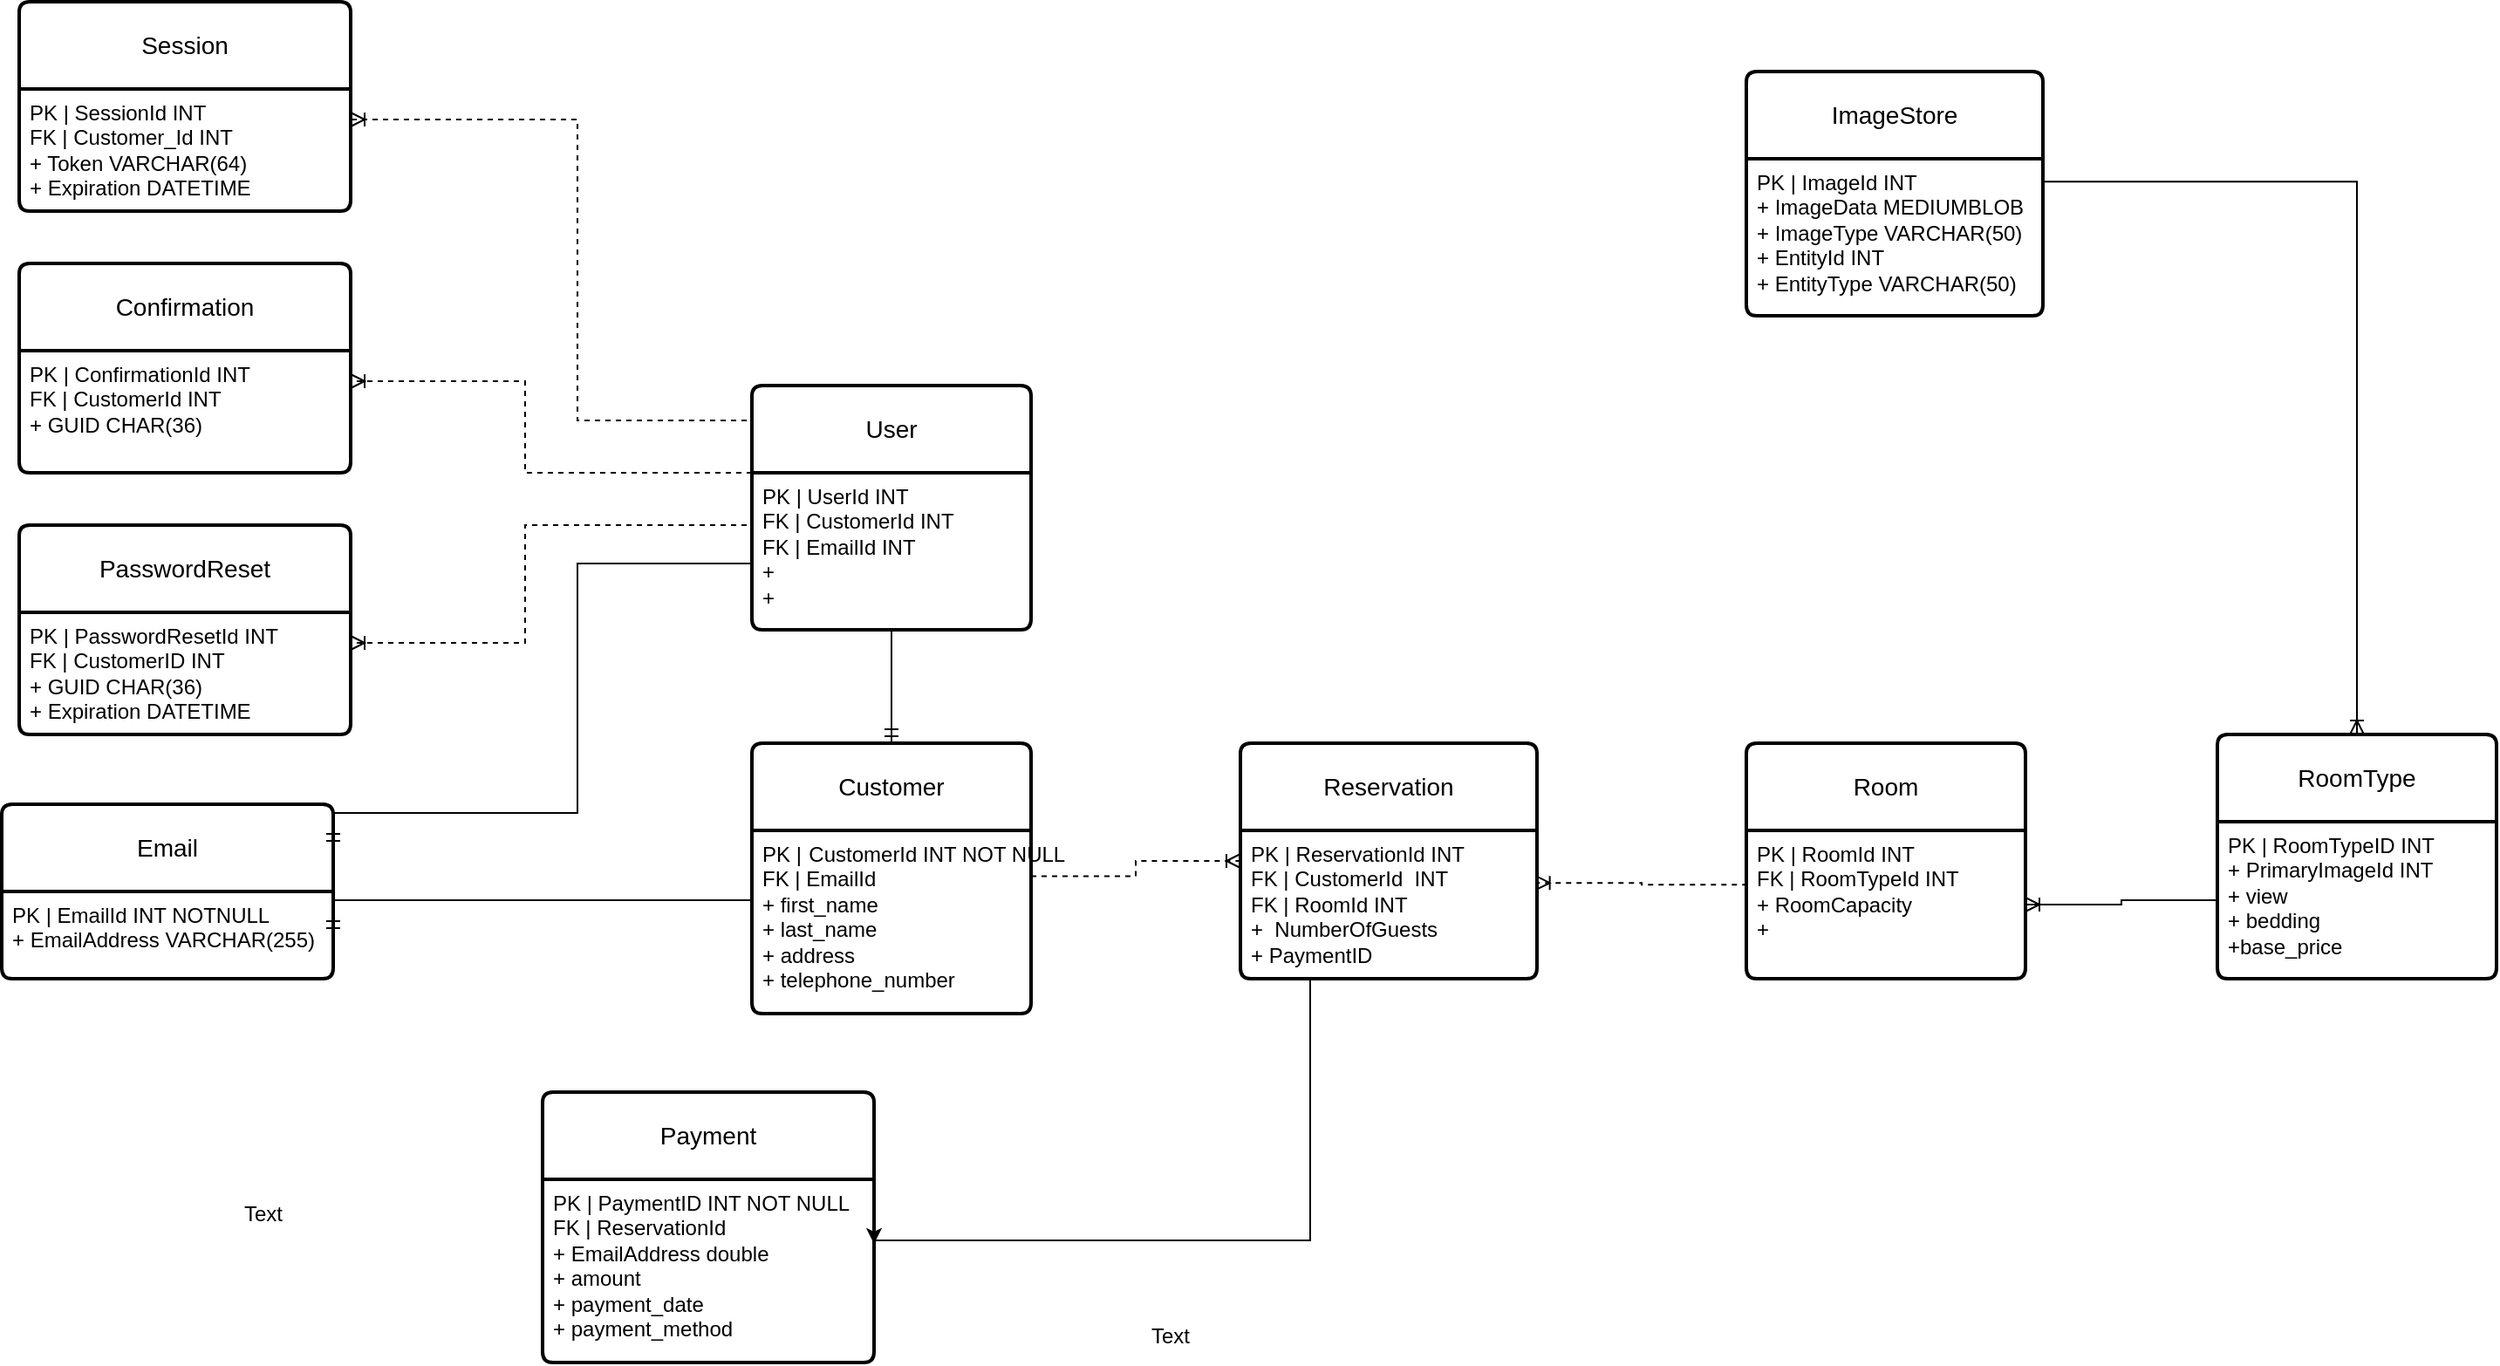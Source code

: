 <mxfile version="24.7.8">
  <diagram id="R2lEEEUBdFMjLlhIrx00" name="Page-1">
    <mxGraphModel dx="1321" dy="796" grid="1" gridSize="10" guides="1" tooltips="1" connect="1" arrows="1" fold="1" page="1" pageScale="1" pageWidth="850" pageHeight="1100" math="0" shadow="0" extFonts="Permanent Marker^https://fonts.googleapis.com/css?family=Permanent+Marker">
      <root>
        <mxCell id="0" />
        <mxCell id="1" parent="0" />
        <mxCell id="xTQfs5T80yT4qUn2D3Ki-52" value="Customer" style="swimlane;childLayout=stackLayout;horizontal=1;startSize=50;horizontalStack=0;rounded=1;fontSize=14;fontStyle=0;strokeWidth=2;resizeParent=0;resizeLast=1;shadow=0;dashed=0;align=center;arcSize=4;whiteSpace=wrap;html=1;" parent="1" vertex="1">
          <mxGeometry x="480" y="445" width="160" height="155" as="geometry">
            <mxRectangle x="480" y="445" width="100" height="50" as="alternateBounds" />
          </mxGeometry>
        </mxCell>
        <mxCell id="xTQfs5T80yT4qUn2D3Ki-53" value="PK |&lt;span style=&quot;white-space: pre;&quot;&gt;&#x9;&lt;/span&gt;CustomerId INT NOT NULL&lt;div&gt;FK | EmailId&lt;/div&gt;&lt;div&gt;+ first_name&lt;/div&gt;&lt;div&gt;+ last_name&lt;/div&gt;&lt;div&gt;+ address&lt;/div&gt;&lt;div&gt;+ telephone_number&lt;/div&gt;" style="align=left;strokeColor=none;fillColor=none;spacingLeft=4;fontSize=12;verticalAlign=top;resizable=0;rotatable=0;part=1;html=1;" parent="xTQfs5T80yT4qUn2D3Ki-52" vertex="1">
          <mxGeometry y="50" width="160" height="105" as="geometry" />
        </mxCell>
        <mxCell id="xTQfs5T80yT4qUn2D3Ki-54" value="Reservation" style="swimlane;childLayout=stackLayout;horizontal=1;startSize=50;horizontalStack=0;rounded=1;fontSize=14;fontStyle=0;strokeWidth=2;resizeParent=0;resizeLast=1;shadow=0;dashed=0;align=center;arcSize=4;whiteSpace=wrap;html=1;" parent="1" vertex="1">
          <mxGeometry x="760" y="445" width="170" height="135" as="geometry" />
        </mxCell>
        <mxCell id="xTQfs5T80yT4qUn2D3Ki-55" value="&lt;div&gt;PK | ReservationId INT&lt;/div&gt;FK | CustomerId&amp;nbsp; INT&lt;div&gt;FK | RoomId INT&lt;/div&gt;&lt;div&gt;+&amp;nbsp; NumberOfGuests&lt;/div&gt;&lt;div&gt;+ PaymentID&lt;/div&gt;" style="align=left;strokeColor=none;fillColor=none;spacingLeft=4;fontSize=12;verticalAlign=top;resizable=0;rotatable=0;part=1;html=1;" parent="xTQfs5T80yT4qUn2D3Ki-54" vertex="1">
          <mxGeometry y="50" width="170" height="85" as="geometry" />
        </mxCell>
        <mxCell id="xTQfs5T80yT4qUn2D3Ki-56" value="Room" style="swimlane;childLayout=stackLayout;horizontal=1;startSize=50;horizontalStack=0;rounded=1;fontSize=14;fontStyle=0;strokeWidth=2;resizeParent=0;resizeLast=1;shadow=0;dashed=0;align=center;arcSize=4;whiteSpace=wrap;html=1;" parent="1" vertex="1">
          <mxGeometry x="1050" y="445" width="160" height="135" as="geometry" />
        </mxCell>
        <mxCell id="xTQfs5T80yT4qUn2D3Ki-57" value="&lt;div&gt;PK | RoomId INT&lt;/div&gt;FK | RoomTypeId INT&lt;br&gt;+ RoomCapacity&lt;br&gt;&lt;span style=&quot;background-color: initial;&quot;&gt;+&amp;nbsp;&lt;/span&gt;" style="align=left;strokeColor=none;fillColor=none;spacingLeft=4;fontSize=12;verticalAlign=top;resizable=0;rotatable=0;part=1;html=1;" parent="xTQfs5T80yT4qUn2D3Ki-56" vertex="1">
          <mxGeometry y="50" width="160" height="85" as="geometry" />
        </mxCell>
        <mxCell id="xTQfs5T80yT4qUn2D3Ki-60" value="Session" style="swimlane;childLayout=stackLayout;horizontal=1;startSize=50;horizontalStack=0;rounded=1;fontSize=14;fontStyle=0;strokeWidth=2;resizeParent=0;resizeLast=1;shadow=0;dashed=0;align=center;arcSize=4;whiteSpace=wrap;html=1;" parent="1" vertex="1">
          <mxGeometry x="60" y="20" width="190" height="120" as="geometry" />
        </mxCell>
        <mxCell id="xTQfs5T80yT4qUn2D3Ki-61" value="PK | SessionId INT&lt;div&gt;FK | Customer_Id INT&lt;/div&gt;&lt;div&gt;+ Token VARCHAR(64)&lt;/div&gt;&lt;div&gt;+ Expiration DATETIME&lt;/div&gt;" style="align=left;strokeColor=none;fillColor=none;spacingLeft=4;fontSize=12;verticalAlign=top;resizable=0;rotatable=0;part=1;html=1;" parent="xTQfs5T80yT4qUn2D3Ki-60" vertex="1">
          <mxGeometry y="50" width="190" height="70" as="geometry" />
        </mxCell>
        <mxCell id="xTQfs5T80yT4qUn2D3Ki-62" value="Confirmation" style="swimlane;childLayout=stackLayout;horizontal=1;startSize=50;horizontalStack=0;rounded=1;fontSize=14;fontStyle=0;strokeWidth=2;resizeParent=0;resizeLast=1;shadow=0;dashed=0;align=center;arcSize=4;whiteSpace=wrap;html=1;" parent="1" vertex="1">
          <mxGeometry x="60" y="170" width="190" height="120" as="geometry" />
        </mxCell>
        <mxCell id="xTQfs5T80yT4qUn2D3Ki-63" value="PK | ConfirmationId INT&lt;br&gt;FK | CustomerId INT&lt;br&gt;+ GUID CHAR(36)" style="align=left;strokeColor=none;fillColor=none;spacingLeft=4;fontSize=12;verticalAlign=top;resizable=0;rotatable=0;part=1;html=1;" parent="xTQfs5T80yT4qUn2D3Ki-62" vertex="1">
          <mxGeometry y="50" width="190" height="70" as="geometry" />
        </mxCell>
        <mxCell id="xTQfs5T80yT4qUn2D3Ki-66" value="PasswordReset" style="swimlane;childLayout=stackLayout;horizontal=1;startSize=50;horizontalStack=0;rounded=1;fontSize=14;fontStyle=0;strokeWidth=2;resizeParent=0;resizeLast=1;shadow=0;dashed=0;align=center;arcSize=4;whiteSpace=wrap;html=1;" parent="1" vertex="1">
          <mxGeometry x="60" y="320" width="190" height="120" as="geometry" />
        </mxCell>
        <mxCell id="xTQfs5T80yT4qUn2D3Ki-67" value="PK | PasswordResetId INT&lt;br&gt;FK | CustomerID INT&lt;br&gt;+ GUID CHAR(36)&lt;div&gt;+ Expiration DATETIME&lt;/div&gt;" style="align=left;strokeColor=none;fillColor=none;spacingLeft=4;fontSize=12;verticalAlign=top;resizable=0;rotatable=0;part=1;html=1;" parent="xTQfs5T80yT4qUn2D3Ki-66" vertex="1">
          <mxGeometry y="50" width="190" height="70" as="geometry" />
        </mxCell>
        <mxCell id="xTQfs5T80yT4qUn2D3Ki-68" style="edgeStyle=orthogonalEdgeStyle;rounded=0;orthogonalLoop=1;jettySize=auto;html=1;exitX=0;exitY=0.25;exitDx=0;exitDy=0;entryX=1;entryY=0.25;entryDx=0;entryDy=0;dashed=1;endArrow=ERoneToMany;endFill=0;" parent="1" source="xTQfs5T80yT4qUn2D3Ki-81" target="xTQfs5T80yT4qUn2D3Ki-61" edge="1">
          <mxGeometry relative="1" as="geometry">
            <Array as="points">
              <mxPoint x="480" y="260" />
              <mxPoint x="380" y="260" />
              <mxPoint x="380" y="88" />
            </Array>
          </mxGeometry>
        </mxCell>
        <mxCell id="xTQfs5T80yT4qUn2D3Ki-70" style="edgeStyle=orthogonalEdgeStyle;rounded=0;orthogonalLoop=1;jettySize=auto;html=1;exitX=0;exitY=0.5;exitDx=0;exitDy=0;entryX=1;entryY=0.25;entryDx=0;entryDy=0;dashed=1;endArrow=ERoneToMany;endFill=0;" parent="1" source="xTQfs5T80yT4qUn2D3Ki-82" target="xTQfs5T80yT4qUn2D3Ki-67" edge="1">
          <mxGeometry relative="1" as="geometry">
            <Array as="points">
              <mxPoint x="480" y="320" />
              <mxPoint x="350" y="320" />
              <mxPoint x="350" y="388" />
            </Array>
          </mxGeometry>
        </mxCell>
        <mxCell id="xTQfs5T80yT4qUn2D3Ki-73" style="edgeStyle=orthogonalEdgeStyle;rounded=0;orthogonalLoop=1;jettySize=auto;html=1;exitX=1;exitY=0.25;exitDx=0;exitDy=0;entryX=0;entryY=0.5;entryDx=0;entryDy=0;endArrow=ERoneToMany;endFill=0;dashed=1;" parent="1" source="xTQfs5T80yT4qUn2D3Ki-53" target="xTQfs5T80yT4qUn2D3Ki-54" edge="1">
          <mxGeometry relative="1" as="geometry" />
        </mxCell>
        <mxCell id="xTQfs5T80yT4qUn2D3Ki-74" style="edgeStyle=orthogonalEdgeStyle;rounded=0;orthogonalLoop=1;jettySize=auto;html=1;exitX=0.004;exitY=0.366;exitDx=0;exitDy=0;entryX=0.996;entryY=0.354;entryDx=0;entryDy=0;entryPerimeter=0;dashed=1;endArrow=ERoneToMany;endFill=0;exitPerimeter=0;" parent="1" source="xTQfs5T80yT4qUn2D3Ki-57" target="xTQfs5T80yT4qUn2D3Ki-55" edge="1">
          <mxGeometry relative="1" as="geometry" />
        </mxCell>
        <mxCell id="xTQfs5T80yT4qUn2D3Ki-75" value="ImageStore" style="swimlane;childLayout=stackLayout;horizontal=1;startSize=50;horizontalStack=0;rounded=1;fontSize=14;fontStyle=0;strokeWidth=2;resizeParent=0;resizeLast=1;shadow=0;dashed=0;align=center;arcSize=4;whiteSpace=wrap;html=1;" parent="1" vertex="1">
          <mxGeometry x="1050" y="60" width="170" height="140" as="geometry" />
        </mxCell>
        <mxCell id="xTQfs5T80yT4qUn2D3Ki-76" value="PK | ImageId INT&lt;br&gt;+ ImageData MEDIUMBLOB&lt;div&gt;+ ImageType VARCHAR(50)&lt;/div&gt;&lt;div&gt;+ EntityId INT&lt;/div&gt;&lt;div&gt;+ EntityType VARCHAR(50)&lt;/div&gt;" style="align=left;strokeColor=none;fillColor=none;spacingLeft=4;fontSize=12;verticalAlign=top;resizable=0;rotatable=0;part=1;html=1;" parent="xTQfs5T80yT4qUn2D3Ki-75" vertex="1">
          <mxGeometry y="50" width="170" height="90" as="geometry" />
        </mxCell>
        <mxCell id="xTQfs5T80yT4qUn2D3Ki-77" value="RoomType" style="swimlane;childLayout=stackLayout;horizontal=1;startSize=50;horizontalStack=0;rounded=1;fontSize=14;fontStyle=0;strokeWidth=2;resizeParent=0;resizeLast=1;shadow=0;dashed=0;align=center;arcSize=4;whiteSpace=wrap;html=1;" parent="1" vertex="1">
          <mxGeometry x="1320" y="440" width="160" height="140" as="geometry" />
        </mxCell>
        <mxCell id="xTQfs5T80yT4qUn2D3Ki-78" value="PK | RoomTypeID INT&lt;br&gt;+ PrimaryImageId INT&lt;div&gt;+ view&lt;/div&gt;&lt;div&gt;+ bedding&lt;/div&gt;&lt;div&gt;+base_price&lt;/div&gt;" style="align=left;strokeColor=none;fillColor=none;spacingLeft=4;fontSize=12;verticalAlign=top;resizable=0;rotatable=0;part=1;html=1;" parent="xTQfs5T80yT4qUn2D3Ki-77" vertex="1">
          <mxGeometry y="50" width="160" height="90" as="geometry" />
        </mxCell>
        <mxCell id="xTQfs5T80yT4qUn2D3Ki-80" style="edgeStyle=orthogonalEdgeStyle;rounded=0;orthogonalLoop=1;jettySize=auto;html=1;exitX=0.5;exitY=0;exitDx=0;exitDy=0;entryX=1.004;entryY=0.146;entryDx=0;entryDy=0;entryPerimeter=0;endArrow=none;endFill=0;startArrow=ERoneToMany;startFill=0;" parent="1" source="xTQfs5T80yT4qUn2D3Ki-77" target="xTQfs5T80yT4qUn2D3Ki-76" edge="1">
          <mxGeometry relative="1" as="geometry" />
        </mxCell>
        <mxCell id="xTQfs5T80yT4qUn2D3Ki-81" value="User" style="swimlane;childLayout=stackLayout;horizontal=1;startSize=50;horizontalStack=0;rounded=1;fontSize=14;fontStyle=0;strokeWidth=2;resizeParent=0;resizeLast=1;shadow=0;dashed=0;align=center;arcSize=4;whiteSpace=wrap;html=1;" parent="1" vertex="1">
          <mxGeometry x="480" y="240" width="160" height="140" as="geometry" />
        </mxCell>
        <mxCell id="xTQfs5T80yT4qUn2D3Ki-82" value="PK | UserId INT&lt;br&gt;FK | CustomerId INT&lt;br&gt;FK | EmailId INT&lt;br&gt;&lt;div&gt;+&amp;nbsp;&lt;/div&gt;&lt;div&gt;+&amp;nbsp;&lt;/div&gt;" style="align=left;strokeColor=none;fillColor=none;spacingLeft=4;fontSize=12;verticalAlign=top;resizable=0;rotatable=0;part=1;html=1;" parent="xTQfs5T80yT4qUn2D3Ki-81" vertex="1">
          <mxGeometry y="50" width="160" height="90" as="geometry" />
        </mxCell>
        <mxCell id="xTQfs5T80yT4qUn2D3Ki-83" style="edgeStyle=orthogonalEdgeStyle;rounded=0;orthogonalLoop=1;jettySize=auto;html=1;exitX=0.5;exitY=1;exitDx=0;exitDy=0;entryX=0.5;entryY=0;entryDx=0;entryDy=0;endArrow=ERmandOne;endFill=0;" parent="1" source="xTQfs5T80yT4qUn2D3Ki-82" target="xTQfs5T80yT4qUn2D3Ki-52" edge="1">
          <mxGeometry relative="1" as="geometry" />
        </mxCell>
        <mxCell id="xTQfs5T80yT4qUn2D3Ki-86" value="Email" style="swimlane;childLayout=stackLayout;horizontal=1;startSize=50;horizontalStack=0;rounded=1;fontSize=14;fontStyle=0;strokeWidth=2;resizeParent=0;resizeLast=1;shadow=0;dashed=0;align=center;arcSize=4;whiteSpace=wrap;html=1;" parent="1" vertex="1">
          <mxGeometry x="50" y="480" width="190" height="100" as="geometry" />
        </mxCell>
        <mxCell id="xTQfs5T80yT4qUn2D3Ki-87" value="PK | EmailId INT NOTNULL&lt;div&gt;+ EmailAddress VARCHAR(255)&lt;/div&gt;" style="align=left;strokeColor=none;fillColor=none;spacingLeft=4;fontSize=12;verticalAlign=top;resizable=0;rotatable=0;part=1;html=1;" parent="xTQfs5T80yT4qUn2D3Ki-86" vertex="1">
          <mxGeometry y="50" width="190" height="50" as="geometry" />
        </mxCell>
        <mxCell id="xTQfs5T80yT4qUn2D3Ki-88" style="edgeStyle=orthogonalEdgeStyle;rounded=0;orthogonalLoop=1;jettySize=auto;html=1;exitX=0;exitY=0.75;exitDx=0;exitDy=0;entryX=1;entryY=0.25;entryDx=0;entryDy=0;endArrow=ERmandOne;endFill=0;" parent="1" source="xTQfs5T80yT4qUn2D3Ki-82" target="xTQfs5T80yT4qUn2D3Ki-86" edge="1">
          <mxGeometry relative="1" as="geometry">
            <Array as="points">
              <mxPoint x="380" y="342" />
              <mxPoint x="380" y="485" />
            </Array>
          </mxGeometry>
        </mxCell>
        <mxCell id="xTQfs5T80yT4qUn2D3Ki-89" style="edgeStyle=orthogonalEdgeStyle;rounded=0;orthogonalLoop=1;jettySize=auto;html=1;exitX=0;exitY=0.5;exitDx=0;exitDy=0;entryX=1;entryY=0.5;entryDx=0;entryDy=0;endArrow=ERmandOne;endFill=0;" parent="1" source="xTQfs5T80yT4qUn2D3Ki-53" target="xTQfs5T80yT4qUn2D3Ki-87" edge="1">
          <mxGeometry relative="1" as="geometry">
            <Array as="points">
              <mxPoint x="480" y="535" />
            </Array>
          </mxGeometry>
        </mxCell>
        <mxCell id="xTQfs5T80yT4qUn2D3Ki-90" style="edgeStyle=orthogonalEdgeStyle;rounded=0;orthogonalLoop=1;jettySize=auto;html=1;exitX=0;exitY=0;exitDx=0;exitDy=0;entryX=1;entryY=0.25;entryDx=0;entryDy=0;dashed=1;endArrow=ERoneToMany;endFill=0;" parent="1" source="xTQfs5T80yT4qUn2D3Ki-82" target="xTQfs5T80yT4qUn2D3Ki-63" edge="1">
          <mxGeometry relative="1" as="geometry">
            <Array as="points">
              <mxPoint x="350" y="290" />
              <mxPoint x="350" y="238" />
            </Array>
          </mxGeometry>
        </mxCell>
        <mxCell id="xTQfs5T80yT4qUn2D3Ki-97" value="" style="edgeStyle=orthogonalEdgeStyle;rounded=0;orthogonalLoop=1;jettySize=auto;html=1;endArrow=ERoneToMany;endFill=0;" parent="1" source="xTQfs5T80yT4qUn2D3Ki-78" target="xTQfs5T80yT4qUn2D3Ki-57" edge="1">
          <mxGeometry relative="1" as="geometry" />
        </mxCell>
        <mxCell id="17" value="Payment" style="swimlane;childLayout=stackLayout;horizontal=1;startSize=50;horizontalStack=0;rounded=1;fontSize=14;fontStyle=0;strokeWidth=2;resizeParent=0;resizeLast=1;shadow=0;dashed=0;align=center;arcSize=4;whiteSpace=wrap;html=1;" parent="1" vertex="1">
          <mxGeometry x="360" y="645" width="190" height="155" as="geometry" />
        </mxCell>
        <mxCell id="20" style="edgeStyle=orthogonalEdgeStyle;rounded=0;orthogonalLoop=1;jettySize=auto;html=1;exitX=0.5;exitY=1;exitDx=0;exitDy=0;entryX=0.995;entryY=0.411;entryDx=0;entryDy=0;entryPerimeter=0;" parent="17" edge="1">
          <mxGeometry relative="1" as="geometry">
            <mxPoint x="190" y="86.99" as="targetPoint" />
            <mxPoint x="510.95" y="-65" as="sourcePoint" />
            <Array as="points">
              <mxPoint x="440" y="-65" />
              <mxPoint x="440" y="85" />
              <mxPoint x="190" y="85" />
            </Array>
          </mxGeometry>
        </mxCell>
        <mxCell id="18" value="PK | PaymentID INT NOT NULL&lt;div&gt;FK | ReservationId&lt;br&gt;&lt;div&gt;+ EmailAddress double&lt;/div&gt;&lt;div&gt;+ amount&lt;/div&gt;&lt;div&gt;+ payment_date&lt;/div&gt;&lt;div&gt;+ payment_method&lt;/div&gt;&lt;/div&gt;" style="align=left;strokeColor=none;fillColor=none;spacingLeft=4;fontSize=12;verticalAlign=top;resizable=0;rotatable=0;part=1;html=1;" parent="17" vertex="1">
          <mxGeometry y="50" width="190" height="105" as="geometry" />
        </mxCell>
        <mxCell id="22" value="Text" style="text;strokeColor=none;align=center;fillColor=none;html=1;verticalAlign=middle;whiteSpace=wrap;rounded=0;" parent="1" vertex="1">
          <mxGeometry x="170" y="700" width="60" height="30" as="geometry" />
        </mxCell>
        <mxCell id="26" value="Text" style="text;strokeColor=none;align=center;fillColor=none;html=1;verticalAlign=middle;whiteSpace=wrap;rounded=0;" parent="1" vertex="1">
          <mxGeometry x="690" y="770" width="60" height="30" as="geometry" />
        </mxCell>
      </root>
    </mxGraphModel>
  </diagram>
</mxfile>
